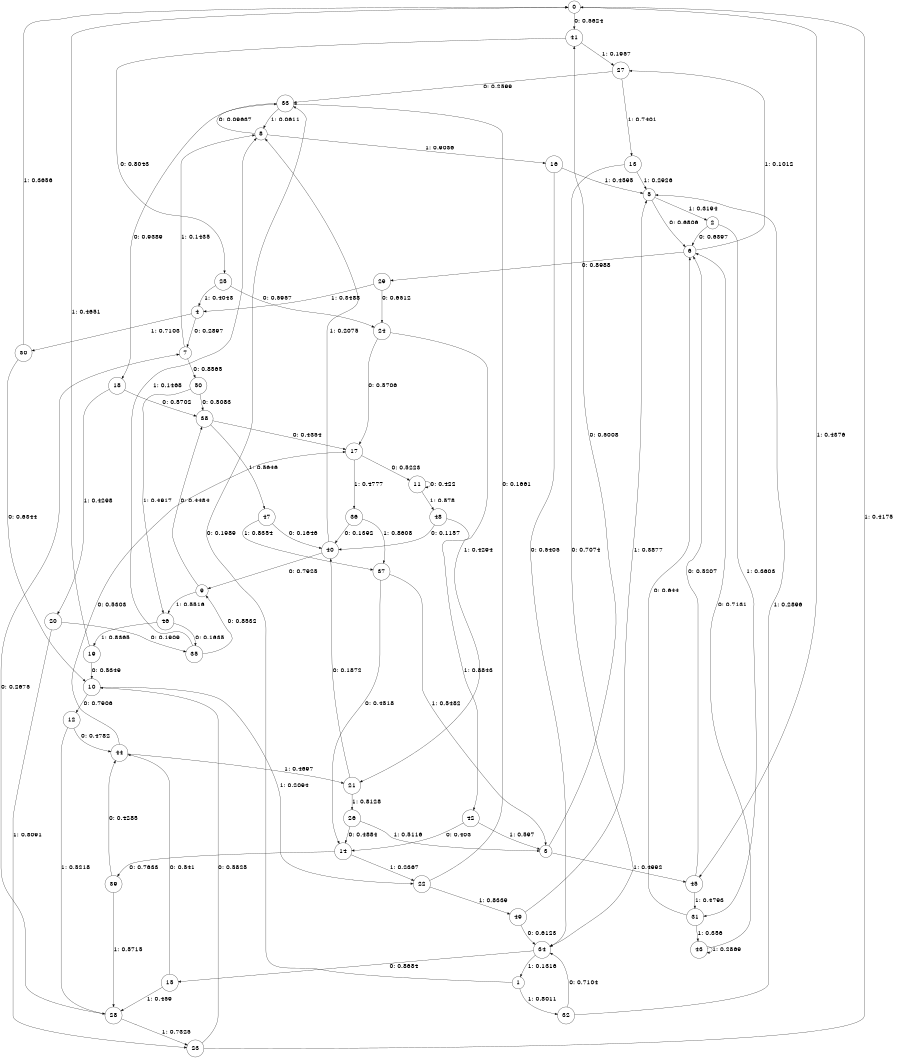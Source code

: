 digraph "ch11randomL7" {
size = "6,8.5";
ratio = "fill";
node [shape = circle];
node [fontsize = 24];
edge [fontsize = 24];
0 -> 41 [label = "0: 0.5624   "];
0 -> 45 [label = "1: 0.4376   "];
1 -> 33 [label = "0: 0.1989   "];
1 -> 32 [label = "1: 0.8011   "];
2 -> 6 [label = "0: 0.6397   "];
2 -> 31 [label = "1: 0.3603   "];
3 -> 41 [label = "0: 0.5008   "];
3 -> 45 [label = "1: 0.4992   "];
4 -> 7 [label = "0: 0.2897   "];
4 -> 30 [label = "1: 0.7103   "];
5 -> 6 [label = "0: 0.6806   "];
5 -> 2 [label = "1: 0.3194   "];
6 -> 29 [label = "0: 0.8988   "];
6 -> 27 [label = "1: 0.1012   "];
7 -> 50 [label = "0: 0.8565   "];
7 -> 8 [label = "1: 0.1435   "];
8 -> 33 [label = "0: 0.09637  "];
8 -> 16 [label = "1: 0.9036   "];
9 -> 38 [label = "0: 0.4484   "];
9 -> 46 [label = "1: 0.5516   "];
10 -> 12 [label = "0: 0.7906   "];
10 -> 22 [label = "1: 0.2094   "];
11 -> 11 [label = "0: 0.422    "];
11 -> 48 [label = "1: 0.578    "];
12 -> 44 [label = "0: 0.4782   "];
12 -> 28 [label = "1: 0.5218   "];
13 -> 34 [label = "0: 0.7074   "];
13 -> 5 [label = "1: 0.2926   "];
14 -> 39 [label = "0: 0.7633   "];
14 -> 22 [label = "1: 0.2367   "];
15 -> 44 [label = "0: 0.541    "];
15 -> 28 [label = "1: 0.459    "];
16 -> 34 [label = "0: 0.5405   "];
16 -> 5 [label = "1: 0.4595   "];
17 -> 11 [label = "0: 0.5223   "];
17 -> 36 [label = "1: 0.4777   "];
18 -> 38 [label = "0: 0.5702   "];
18 -> 20 [label = "1: 0.4298   "];
19 -> 10 [label = "0: 0.5349   "];
19 -> 0 [label = "1: 0.4651   "];
20 -> 35 [label = "0: 0.1909   "];
20 -> 23 [label = "1: 0.8091   "];
21 -> 40 [label = "0: 0.1872   "];
21 -> 26 [label = "1: 0.8128   "];
22 -> 33 [label = "0: 0.1661   "];
22 -> 49 [label = "1: 0.8339   "];
23 -> 10 [label = "0: 0.5825   "];
23 -> 0 [label = "1: 0.4175   "];
24 -> 17 [label = "0: 0.5706   "];
24 -> 21 [label = "1: 0.4294   "];
25 -> 24 [label = "0: 0.5957   "];
25 -> 4 [label = "1: 0.4043   "];
26 -> 14 [label = "0: 0.4884   "];
26 -> 3 [label = "1: 0.5116   "];
27 -> 33 [label = "0: 0.2599   "];
27 -> 13 [label = "1: 0.7401   "];
28 -> 7 [label = "0: 0.2675   "];
28 -> 23 [label = "1: 0.7325   "];
29 -> 24 [label = "0: 0.6512   "];
29 -> 4 [label = "1: 0.3488   "];
30 -> 10 [label = "0: 0.6344   "];
30 -> 0 [label = "1: 0.3656   "];
31 -> 6 [label = "0: 0.644    "];
31 -> 43 [label = "1: 0.356    "];
32 -> 34 [label = "0: 0.7104   "];
32 -> 5 [label = "1: 0.2896   "];
33 -> 18 [label = "0: 0.9389   "];
33 -> 8 [label = "1: 0.0611   "];
34 -> 15 [label = "0: 0.8684   "];
34 -> 1 [label = "1: 0.1316   "];
35 -> 9 [label = "0: 0.8532   "];
35 -> 8 [label = "1: 0.1468   "];
36 -> 40 [label = "0: 0.1392   "];
36 -> 37 [label = "1: 0.8608   "];
37 -> 14 [label = "0: 0.4518   "];
37 -> 3 [label = "1: 0.5482   "];
38 -> 17 [label = "0: 0.4354   "];
38 -> 47 [label = "1: 0.5646   "];
39 -> 44 [label = "0: 0.4285   "];
39 -> 28 [label = "1: 0.5715   "];
40 -> 9 [label = "0: 0.7925   "];
40 -> 8 [label = "1: 0.2075   "];
41 -> 25 [label = "0: 0.8043   "];
41 -> 27 [label = "1: 0.1957   "];
42 -> 14 [label = "0: 0.403    "];
42 -> 3 [label = "1: 0.597    "];
43 -> 6 [label = "0: 0.7131   "];
43 -> 43 [label = "1: 0.2869   "];
44 -> 17 [label = "0: 0.5303   "];
44 -> 21 [label = "1: 0.4697   "];
45 -> 6 [label = "0: 0.5207   "];
45 -> 31 [label = "1: 0.4793   "];
46 -> 35 [label = "0: 0.1635   "];
46 -> 19 [label = "1: 0.8365   "];
47 -> 40 [label = "0: 0.1646   "];
47 -> 37 [label = "1: 0.8354   "];
48 -> 40 [label = "0: 0.1157   "];
48 -> 42 [label = "1: 0.8843   "];
49 -> 34 [label = "0: 0.6123   "];
49 -> 5 [label = "1: 0.3877   "];
50 -> 38 [label = "0: 0.5083   "];
50 -> 46 [label = "1: 0.4917   "];
}